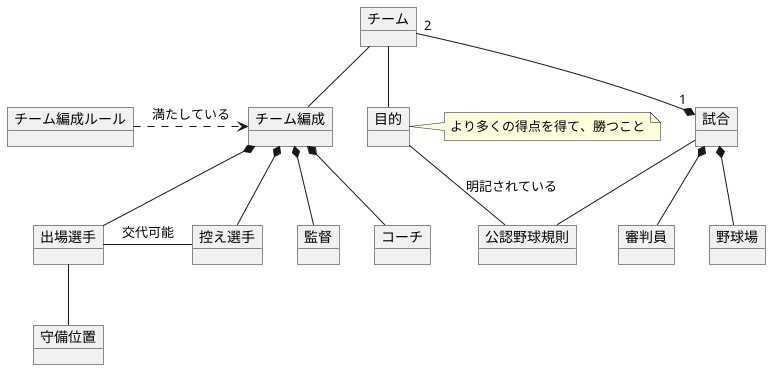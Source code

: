 @startuml 野球のモデル
object 試合
object 公認野球規則
試合 -- 公認野球規則

object 野球場
試合 *-- 野球場

object 審判員
試合 *-- 審判員

object チーム
object 目的
note right: より多くの得点を得て、勝つこと
チーム -- 目的
チーム "2" --* "1" 試合
目的 -- 公認野球規則: 明記されている

object チーム編成
object チーム編成ルール
object 監督
object コーチ
object 出場選手
object 控え選手
チーム -- チーム編成
チーム編成ルール .> チーム編成: 満たしている
チーム編成 *-- 監督
チーム編成 *-- コーチ
チーム編成 *-- 出場選手
チーム編成 *-- 控え選手
出場選手 - 控え選手: 交代可能

object 守備位置
出場選手 -- 守備位置
@enduml
